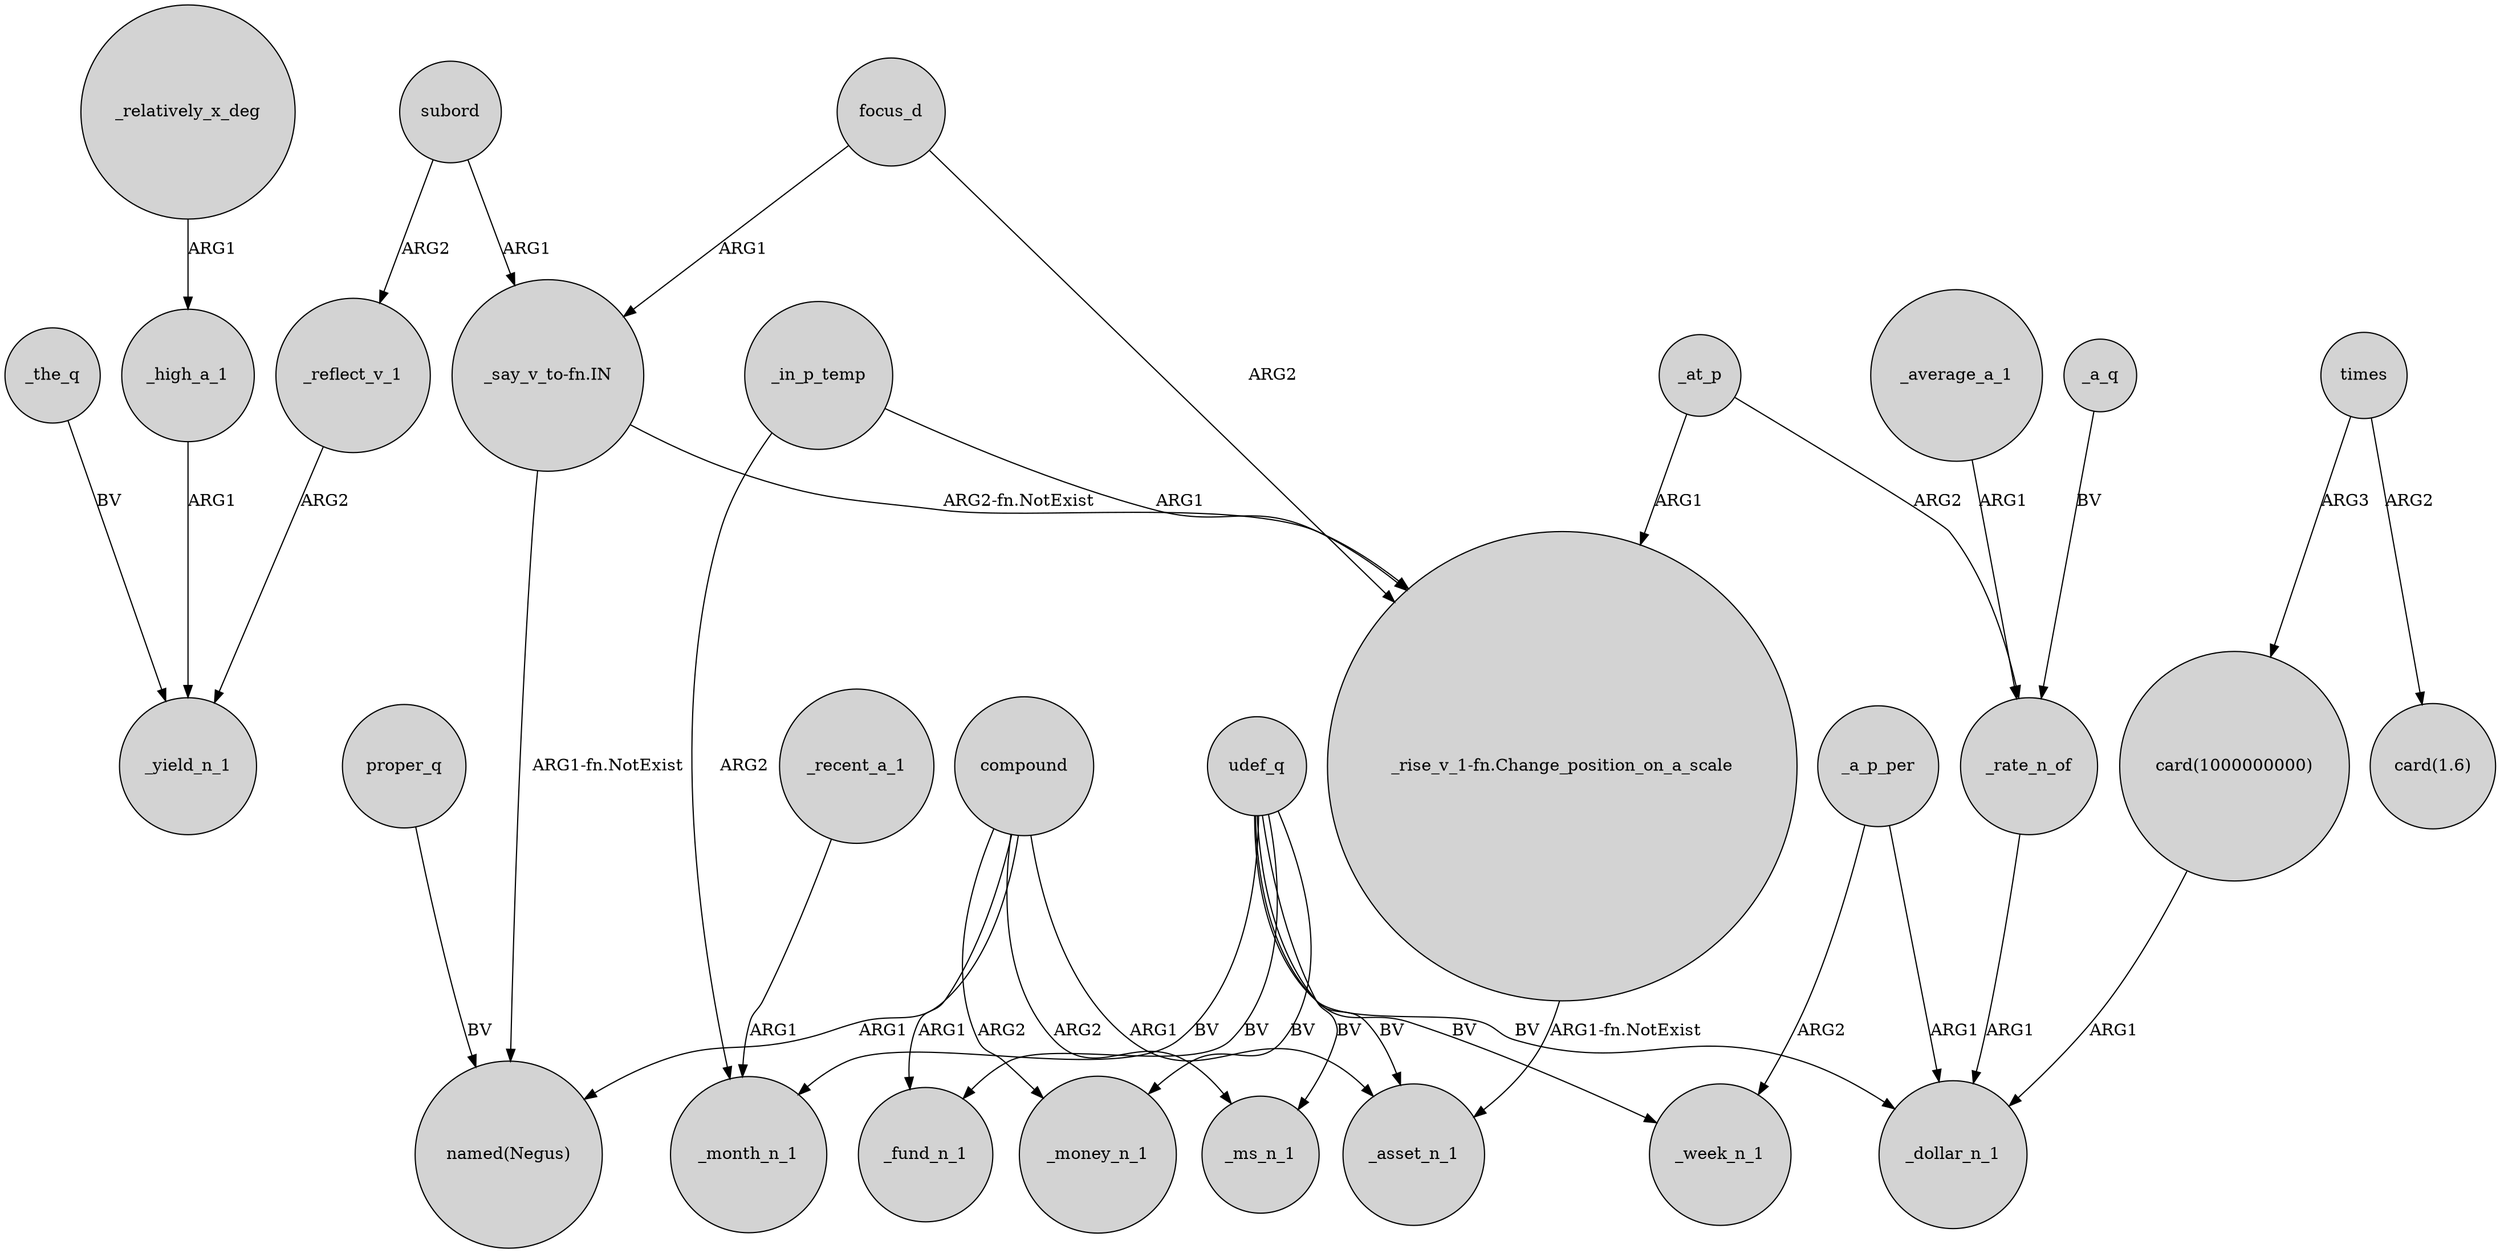 digraph {
	node [shape=circle style=filled]
	_the_q -> _yield_n_1 [label=BV]
	udef_q -> _money_n_1 [label=BV]
	_at_p -> _rate_n_of [label=ARG2]
	"_say_v_to-fn.IN" -> "named(Negus)" [label="ARG1-fn.NotExist"]
	_relatively_x_deg -> _high_a_1 [label=ARG1]
	_at_p -> "_rise_v_1-fn.Change_position_on_a_scale" [label=ARG1]
	_in_p_temp -> _month_n_1 [label=ARG2]
	subord -> "_say_v_to-fn.IN" [label=ARG1]
	compound -> _asset_n_1 [label=ARG1]
	_a_q -> _rate_n_of [label=BV]
	_rate_n_of -> _dollar_n_1 [label=ARG1]
	udef_q -> _asset_n_1 [label=BV]
	udef_q -> _month_n_1 [label=BV]
	compound -> _ms_n_1 [label=ARG2]
	times -> "card(1000000000)" [label=ARG3]
	_reflect_v_1 -> _yield_n_1 [label=ARG2]
	"_say_v_to-fn.IN" -> "_rise_v_1-fn.Change_position_on_a_scale" [label="ARG2-fn.NotExist"]
	_a_p_per -> _dollar_n_1 [label=ARG1]
	subord -> _reflect_v_1 [label=ARG2]
	udef_q -> _ms_n_1 [label=BV]
	compound -> _fund_n_1 [label=ARG1]
	compound -> _money_n_1 [label=ARG2]
	times -> "card(1.6)" [label=ARG2]
	udef_q -> _week_n_1 [label=BV]
	"_rise_v_1-fn.Change_position_on_a_scale" -> _asset_n_1 [label="ARG1-fn.NotExist"]
	_a_p_per -> _week_n_1 [label=ARG2]
	udef_q -> _fund_n_1 [label=BV]
	_high_a_1 -> _yield_n_1 [label=ARG1]
	proper_q -> "named(Negus)" [label=BV]
	_average_a_1 -> _rate_n_of [label=ARG1]
	"card(1000000000)" -> _dollar_n_1 [label=ARG1]
	compound -> "named(Negus)" [label=ARG1]
	_in_p_temp -> "_rise_v_1-fn.Change_position_on_a_scale" [label=ARG1]
	focus_d -> "_rise_v_1-fn.Change_position_on_a_scale" [label=ARG2]
	_recent_a_1 -> _month_n_1 [label=ARG1]
	udef_q -> _dollar_n_1 [label=BV]
	focus_d -> "_say_v_to-fn.IN" [label=ARG1]
}
